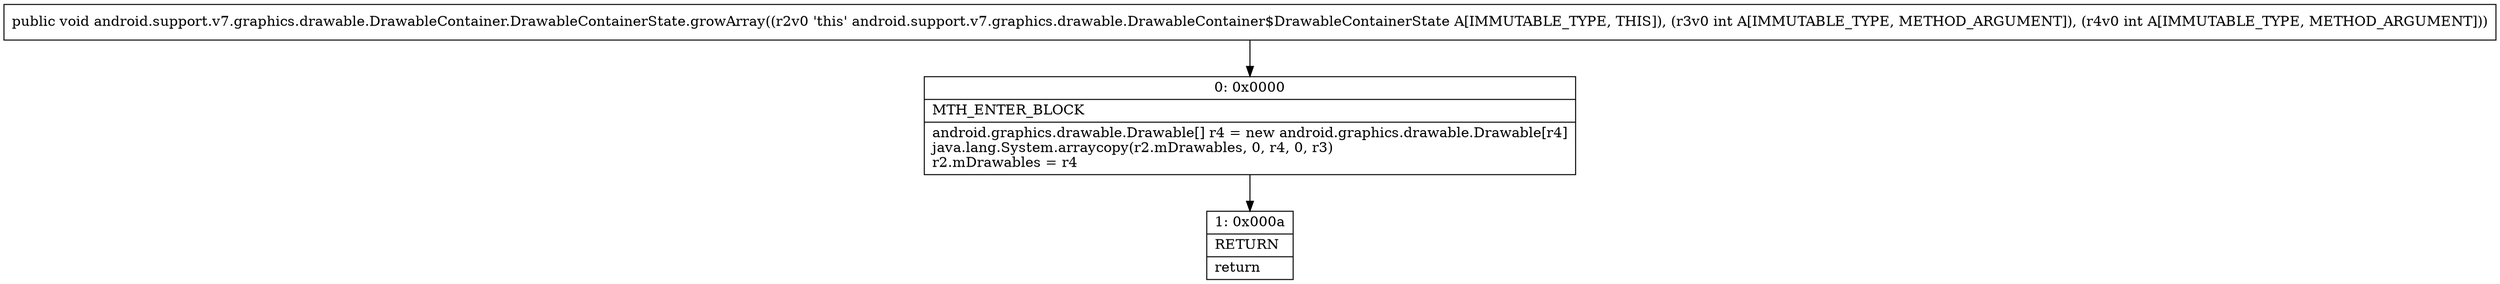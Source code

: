 digraph "CFG forandroid.support.v7.graphics.drawable.DrawableContainer.DrawableContainerState.growArray(II)V" {
Node_0 [shape=record,label="{0\:\ 0x0000|MTH_ENTER_BLOCK\l|android.graphics.drawable.Drawable[] r4 = new android.graphics.drawable.Drawable[r4]\ljava.lang.System.arraycopy(r2.mDrawables, 0, r4, 0, r3)\lr2.mDrawables = r4\l}"];
Node_1 [shape=record,label="{1\:\ 0x000a|RETURN\l|return\l}"];
MethodNode[shape=record,label="{public void android.support.v7.graphics.drawable.DrawableContainer.DrawableContainerState.growArray((r2v0 'this' android.support.v7.graphics.drawable.DrawableContainer$DrawableContainerState A[IMMUTABLE_TYPE, THIS]), (r3v0 int A[IMMUTABLE_TYPE, METHOD_ARGUMENT]), (r4v0 int A[IMMUTABLE_TYPE, METHOD_ARGUMENT])) }"];
MethodNode -> Node_0;
Node_0 -> Node_1;
}


